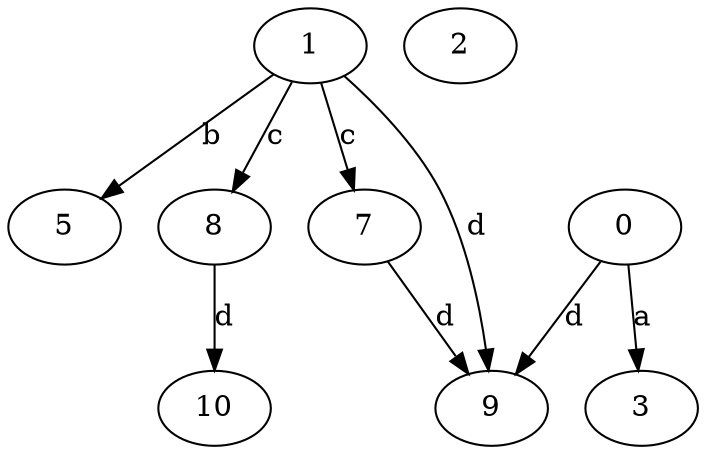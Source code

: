 strict digraph  {
1;
2;
3;
5;
7;
0;
8;
9;
10;
1 -> 5  [label=b];
1 -> 7  [label=c];
1 -> 8  [label=c];
1 -> 9  [label=d];
7 -> 9  [label=d];
0 -> 3  [label=a];
0 -> 9  [label=d];
8 -> 10  [label=d];
}
